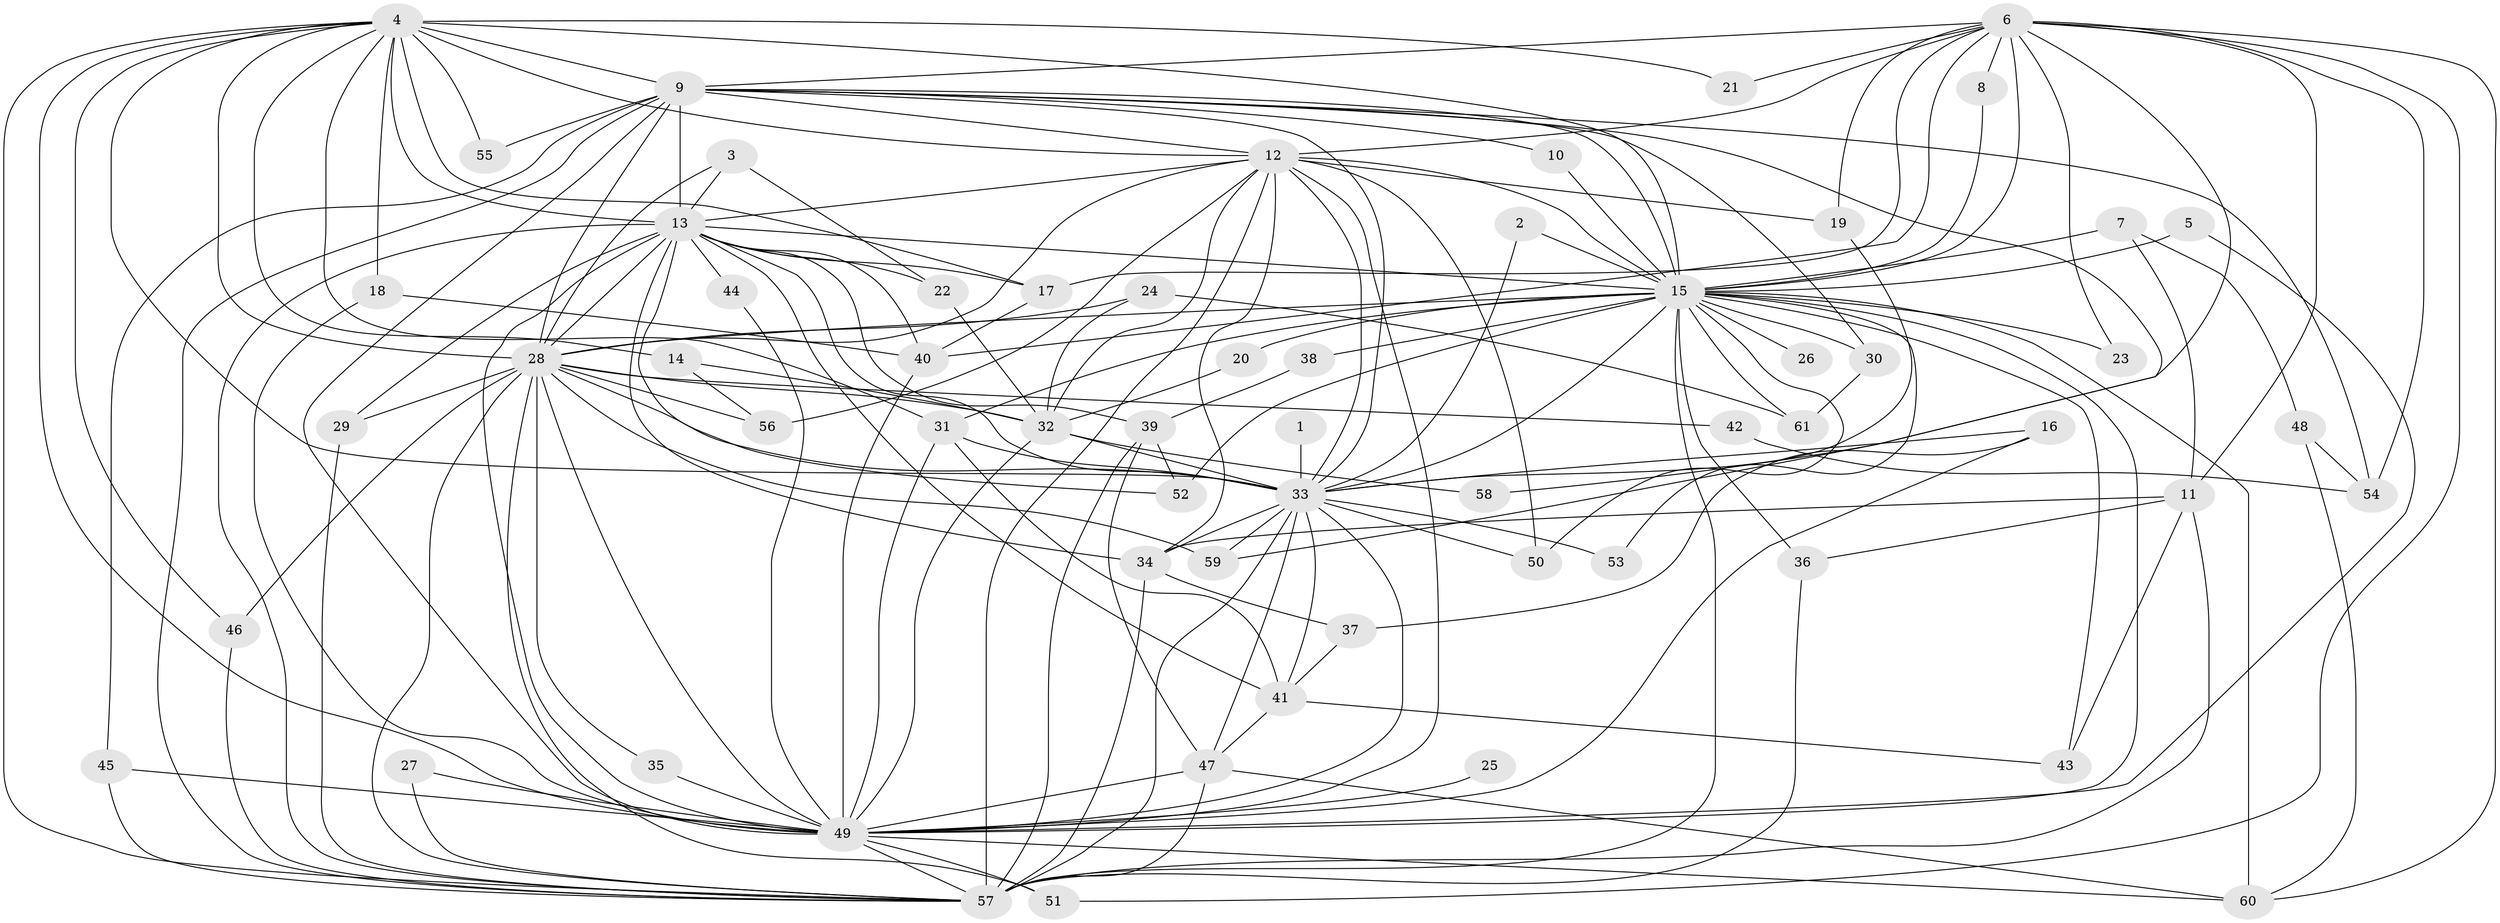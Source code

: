 // original degree distribution, {25: 0.00819672131147541, 21: 0.00819672131147541, 34: 0.00819672131147541, 24: 0.00819672131147541, 22: 0.00819672131147541, 18: 0.01639344262295082, 19: 0.00819672131147541, 32: 0.00819672131147541, 11: 0.00819672131147541, 7: 0.00819672131147541, 4: 0.05737704918032787, 2: 0.5491803278688525, 3: 0.22950819672131148, 6: 0.01639344262295082, 15: 0.00819672131147541, 5: 0.040983606557377046, 9: 0.00819672131147541}
// Generated by graph-tools (version 1.1) at 2025/01/03/09/25 03:01:32]
// undirected, 61 vertices, 170 edges
graph export_dot {
graph [start="1"]
  node [color=gray90,style=filled];
  1;
  2;
  3;
  4;
  5;
  6;
  7;
  8;
  9;
  10;
  11;
  12;
  13;
  14;
  15;
  16;
  17;
  18;
  19;
  20;
  21;
  22;
  23;
  24;
  25;
  26;
  27;
  28;
  29;
  30;
  31;
  32;
  33;
  34;
  35;
  36;
  37;
  38;
  39;
  40;
  41;
  42;
  43;
  44;
  45;
  46;
  47;
  48;
  49;
  50;
  51;
  52;
  53;
  54;
  55;
  56;
  57;
  58;
  59;
  60;
  61;
  1 -- 33 [weight=1.0];
  2 -- 15 [weight=1.0];
  2 -- 33 [weight=1.0];
  3 -- 13 [weight=1.0];
  3 -- 22 [weight=1.0];
  3 -- 28 [weight=1.0];
  4 -- 9 [weight=2.0];
  4 -- 12 [weight=2.0];
  4 -- 13 [weight=3.0];
  4 -- 14 [weight=1.0];
  4 -- 15 [weight=3.0];
  4 -- 17 [weight=1.0];
  4 -- 18 [weight=1.0];
  4 -- 21 [weight=2.0];
  4 -- 28 [weight=2.0];
  4 -- 31 [weight=1.0];
  4 -- 33 [weight=2.0];
  4 -- 46 [weight=1.0];
  4 -- 49 [weight=3.0];
  4 -- 55 [weight=2.0];
  4 -- 57 [weight=2.0];
  5 -- 15 [weight=1.0];
  5 -- 49 [weight=1.0];
  6 -- 8 [weight=1.0];
  6 -- 9 [weight=1.0];
  6 -- 11 [weight=1.0];
  6 -- 12 [weight=1.0];
  6 -- 15 [weight=1.0];
  6 -- 17 [weight=1.0];
  6 -- 19 [weight=1.0];
  6 -- 21 [weight=1.0];
  6 -- 23 [weight=1.0];
  6 -- 40 [weight=1.0];
  6 -- 51 [weight=1.0];
  6 -- 54 [weight=1.0];
  6 -- 58 [weight=1.0];
  6 -- 60 [weight=1.0];
  7 -- 11 [weight=1.0];
  7 -- 15 [weight=1.0];
  7 -- 48 [weight=1.0];
  8 -- 15 [weight=1.0];
  9 -- 10 [weight=1.0];
  9 -- 12 [weight=1.0];
  9 -- 13 [weight=2.0];
  9 -- 15 [weight=1.0];
  9 -- 28 [weight=1.0];
  9 -- 30 [weight=1.0];
  9 -- 33 [weight=1.0];
  9 -- 45 [weight=1.0];
  9 -- 49 [weight=1.0];
  9 -- 54 [weight=1.0];
  9 -- 55 [weight=1.0];
  9 -- 57 [weight=1.0];
  9 -- 59 [weight=1.0];
  10 -- 15 [weight=1.0];
  11 -- 34 [weight=1.0];
  11 -- 36 [weight=1.0];
  11 -- 43 [weight=1.0];
  11 -- 57 [weight=1.0];
  12 -- 13 [weight=1.0];
  12 -- 15 [weight=1.0];
  12 -- 19 [weight=1.0];
  12 -- 28 [weight=1.0];
  12 -- 32 [weight=1.0];
  12 -- 33 [weight=1.0];
  12 -- 34 [weight=2.0];
  12 -- 49 [weight=2.0];
  12 -- 50 [weight=1.0];
  12 -- 56 [weight=1.0];
  12 -- 57 [weight=2.0];
  13 -- 15 [weight=1.0];
  13 -- 17 [weight=1.0];
  13 -- 22 [weight=1.0];
  13 -- 28 [weight=1.0];
  13 -- 29 [weight=1.0];
  13 -- 33 [weight=1.0];
  13 -- 34 [weight=1.0];
  13 -- 39 [weight=1.0];
  13 -- 40 [weight=1.0];
  13 -- 41 [weight=1.0];
  13 -- 44 [weight=2.0];
  13 -- 49 [weight=1.0];
  13 -- 52 [weight=1.0];
  13 -- 57 [weight=1.0];
  14 -- 32 [weight=1.0];
  14 -- 56 [weight=1.0];
  15 -- 20 [weight=1.0];
  15 -- 23 [weight=1.0];
  15 -- 26 [weight=1.0];
  15 -- 28 [weight=1.0];
  15 -- 30 [weight=1.0];
  15 -- 31 [weight=1.0];
  15 -- 33 [weight=1.0];
  15 -- 36 [weight=1.0];
  15 -- 38 [weight=1.0];
  15 -- 43 [weight=1.0];
  15 -- 49 [weight=1.0];
  15 -- 50 [weight=1.0];
  15 -- 52 [weight=1.0];
  15 -- 53 [weight=1.0];
  15 -- 57 [weight=3.0];
  15 -- 60 [weight=1.0];
  15 -- 61 [weight=1.0];
  16 -- 33 [weight=1.0];
  16 -- 37 [weight=1.0];
  16 -- 49 [weight=1.0];
  17 -- 40 [weight=1.0];
  18 -- 40 [weight=1.0];
  18 -- 49 [weight=1.0];
  19 -- 33 [weight=1.0];
  20 -- 32 [weight=1.0];
  22 -- 32 [weight=1.0];
  24 -- 28 [weight=1.0];
  24 -- 32 [weight=1.0];
  24 -- 61 [weight=1.0];
  25 -- 49 [weight=1.0];
  27 -- 49 [weight=2.0];
  27 -- 57 [weight=1.0];
  28 -- 29 [weight=2.0];
  28 -- 32 [weight=1.0];
  28 -- 33 [weight=1.0];
  28 -- 35 [weight=1.0];
  28 -- 42 [weight=1.0];
  28 -- 46 [weight=1.0];
  28 -- 49 [weight=2.0];
  28 -- 51 [weight=1.0];
  28 -- 56 [weight=1.0];
  28 -- 57 [weight=1.0];
  28 -- 59 [weight=1.0];
  29 -- 57 [weight=1.0];
  30 -- 61 [weight=1.0];
  31 -- 33 [weight=1.0];
  31 -- 41 [weight=1.0];
  31 -- 49 [weight=1.0];
  32 -- 33 [weight=1.0];
  32 -- 49 [weight=1.0];
  32 -- 58 [weight=1.0];
  33 -- 34 [weight=1.0];
  33 -- 41 [weight=1.0];
  33 -- 47 [weight=1.0];
  33 -- 49 [weight=2.0];
  33 -- 50 [weight=1.0];
  33 -- 53 [weight=1.0];
  33 -- 57 [weight=3.0];
  33 -- 59 [weight=1.0];
  34 -- 37 [weight=1.0];
  34 -- 57 [weight=1.0];
  35 -- 49 [weight=3.0];
  36 -- 57 [weight=1.0];
  37 -- 41 [weight=1.0];
  38 -- 39 [weight=1.0];
  39 -- 47 [weight=1.0];
  39 -- 52 [weight=1.0];
  39 -- 57 [weight=1.0];
  40 -- 49 [weight=1.0];
  41 -- 43 [weight=1.0];
  41 -- 47 [weight=1.0];
  42 -- 54 [weight=1.0];
  44 -- 49 [weight=1.0];
  45 -- 49 [weight=1.0];
  45 -- 57 [weight=1.0];
  46 -- 57 [weight=2.0];
  47 -- 49 [weight=2.0];
  47 -- 57 [weight=1.0];
  47 -- 60 [weight=1.0];
  48 -- 54 [weight=1.0];
  48 -- 60 [weight=1.0];
  49 -- 51 [weight=1.0];
  49 -- 57 [weight=1.0];
  49 -- 60 [weight=1.0];
}
